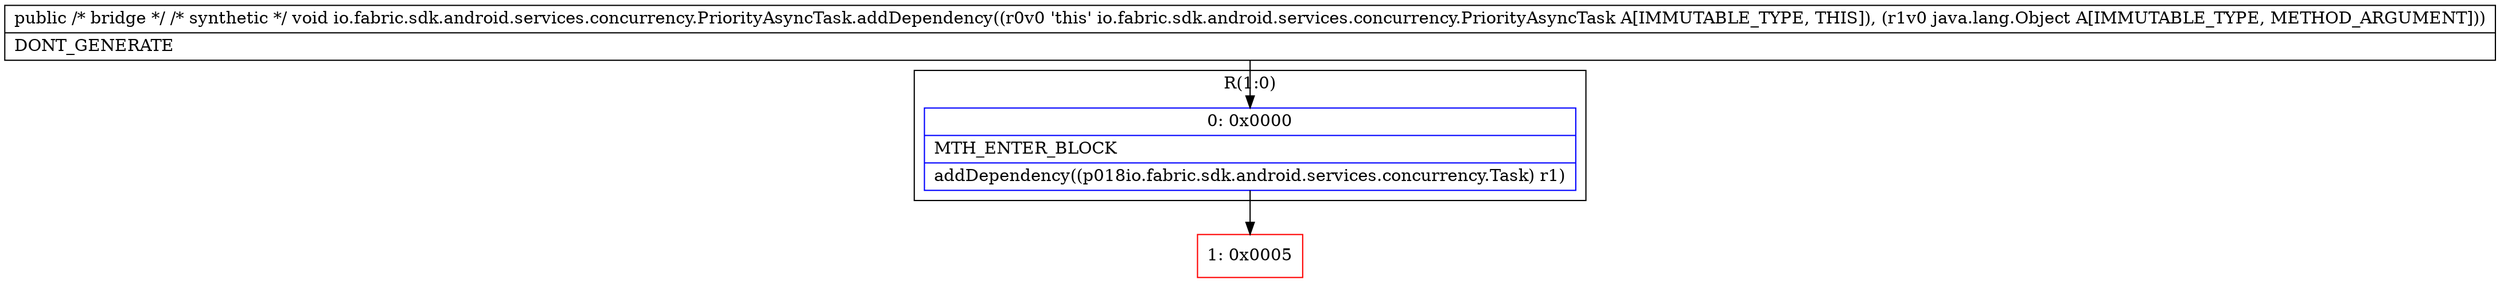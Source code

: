 digraph "CFG forio.fabric.sdk.android.services.concurrency.PriorityAsyncTask.addDependency(Ljava\/lang\/Object;)V" {
subgraph cluster_Region_402535543 {
label = "R(1:0)";
node [shape=record,color=blue];
Node_0 [shape=record,label="{0\:\ 0x0000|MTH_ENTER_BLOCK\l|addDependency((p018io.fabric.sdk.android.services.concurrency.Task) r1)\l}"];
}
Node_1 [shape=record,color=red,label="{1\:\ 0x0005}"];
MethodNode[shape=record,label="{public \/* bridge *\/ \/* synthetic *\/ void io.fabric.sdk.android.services.concurrency.PriorityAsyncTask.addDependency((r0v0 'this' io.fabric.sdk.android.services.concurrency.PriorityAsyncTask A[IMMUTABLE_TYPE, THIS]), (r1v0 java.lang.Object A[IMMUTABLE_TYPE, METHOD_ARGUMENT]))  | DONT_GENERATE\l}"];
MethodNode -> Node_0;
Node_0 -> Node_1;
}

